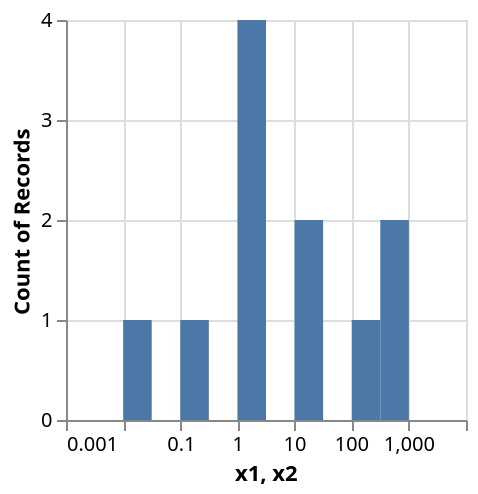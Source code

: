 {
  "$schema": "https://vega.github.io/schema/vega/v5.json",
  "description": "Log-scaled Histogram.  We may improve the support of this. See https://github.com/vega/vega-lite/issues/4792.",
  "autosize": "pad",
  "padding": 5,
  "width": 200,
  "height": 200,
  "style": "cell",
  "data": [
    {
      "name": "source_0",
      "values": [
        {"x": 0.01},
        {"x": 0.1},
        {"x": 1},
        {"x": 1},
        {"x": 1},
        {"x": 1},
        {"x": 10},
        {"x": 10},
        {"x": 100},
        {"x": 500},
        {"x": 800}
      ]
    },
    {
      "name": "data_0",
      "source": "source_0",
      "transform": [
        {"type": "formula", "expr": "log(datum.x)/log(10)", "as": "log_x"},
        {
          "type": "extent",
          "field": "log_x",
          "signal": "bin_maxbins_10_log_x_extent"
        },
        {
          "type": "bin",
          "field": "log_x",
          "as": ["bin_log_x", "bin_log_x_end"],
          "signal": "bin_maxbins_10_log_x_bins",
          "maxbins": 10,
          "extent": {"signal": "bin_maxbins_10_log_x_extent"}
        },
        {"type": "formula", "expr": "pow(10, datum.bin_log_x)", "as": "x1"},
        {"type": "formula", "expr": "pow(10, datum.bin_log_x_end)", "as": "x2"},
        {
          "type": "aggregate",
          "groupby": ["x1", "x2"],
          "ops": ["count"],
          "fields": [null],
          "as": ["__count"]
        }
      ]
    }
  ],
  "marks": [
    {
      "name": "marks",
      "type": "rect",
      "style": ["bar"],
      "from": {"data": "data_0"},
      "encode": {
        "update": {
          "fill": [
            {
              "test": "datum[\"x1\"] === null || isNaN(datum[\"x1\"]) || datum[\"__count\"] === null || isNaN(datum[\"__count\"])",
              "value": null
            },
            {"value": "#4c78a8"}
          ],
          "tooltip": {
            "signal": "{\"x1\": format(datum[\"x1\"], \"\"), \"x2\": format(datum[\"x2\"], \"\"), \"Count of Records\": format(datum[\"__count\"], \"\")}"
          },
          "x": {"scale": "x", "field": "x1"},
          "x2": {"scale": "x", "field": "x2"},
          "y": {"scale": "y", "field": "__count"},
          "y2": {"scale": "y", "value": 0}
        }
      }
    }
  ],
  "scales": [
    {
      "name": "x",
      "type": "log",
      "domain": {"data": "data_0", "fields": ["x1", "x2"]},
      "range": [0, {"signal": "width"}],
      "base": 10,
      "nice": true,
      "padding": 5
    },
    {
      "name": "y",
      "type": "linear",
      "domain": {"data": "data_0", "field": "__count"},
      "range": [{"signal": "height"}, 0],
      "nice": true,
      "zero": true
    }
  ],
  "axes": [
    {
      "scale": "x",
      "orient": "bottom",
      "grid": false,
      "title": "x1, x2",
      "tickCount": 5,
      "labelFlush": true,
      "labelOverlap": "greedy",
      "zindex": 1
    },
    {
      "scale": "x",
      "orient": "bottom",
      "tickCount": 5,
      "gridScale": "y",
      "grid": true,
      "domain": false,
      "labels": false,
      "maxExtent": 0,
      "minExtent": 0,
      "ticks": false,
      "zindex": 0
    },
    {
      "scale": "y",
      "orient": "left",
      "grid": false,
      "title": "Count of Records",
      "labelOverlap": true,
      "tickCount": {"signal": "ceil(height/40)"},
      "zindex": 1
    },
    {
      "scale": "y",
      "orient": "left",
      "gridScale": "x",
      "grid": true,
      "tickCount": {"signal": "ceil(height/40)"},
      "domain": false,
      "labels": false,
      "maxExtent": 0,
      "minExtent": 0,
      "ticks": false,
      "zindex": 0
    }
  ]
}
